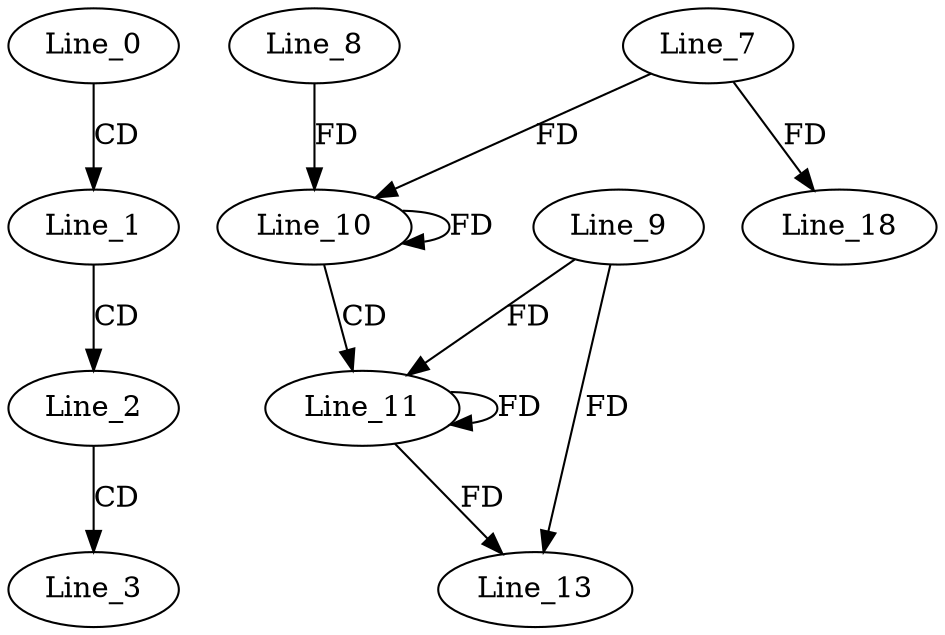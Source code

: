 digraph G {
  Line_0;
  Line_1;
  Line_2;
  Line_3;
  Line_10;
  Line_8;
  Line_10;
  Line_7;
  Line_10;
  Line_11;
  Line_9;
  Line_13;
  Line_18;
  Line_0 -> Line_1 [ label="CD" ];
  Line_1 -> Line_2 [ label="CD" ];
  Line_2 -> Line_3 [ label="CD" ];
  Line_10 -> Line_10 [ label="FD" ];
  Line_8 -> Line_10 [ label="FD" ];
  Line_7 -> Line_10 [ label="FD" ];
  Line_10 -> Line_11 [ label="CD" ];
  Line_11 -> Line_11 [ label="FD" ];
  Line_9 -> Line_11 [ label="FD" ];
  Line_11 -> Line_13 [ label="FD" ];
  Line_9 -> Line_13 [ label="FD" ];
  Line_7 -> Line_18 [ label="FD" ];
}
